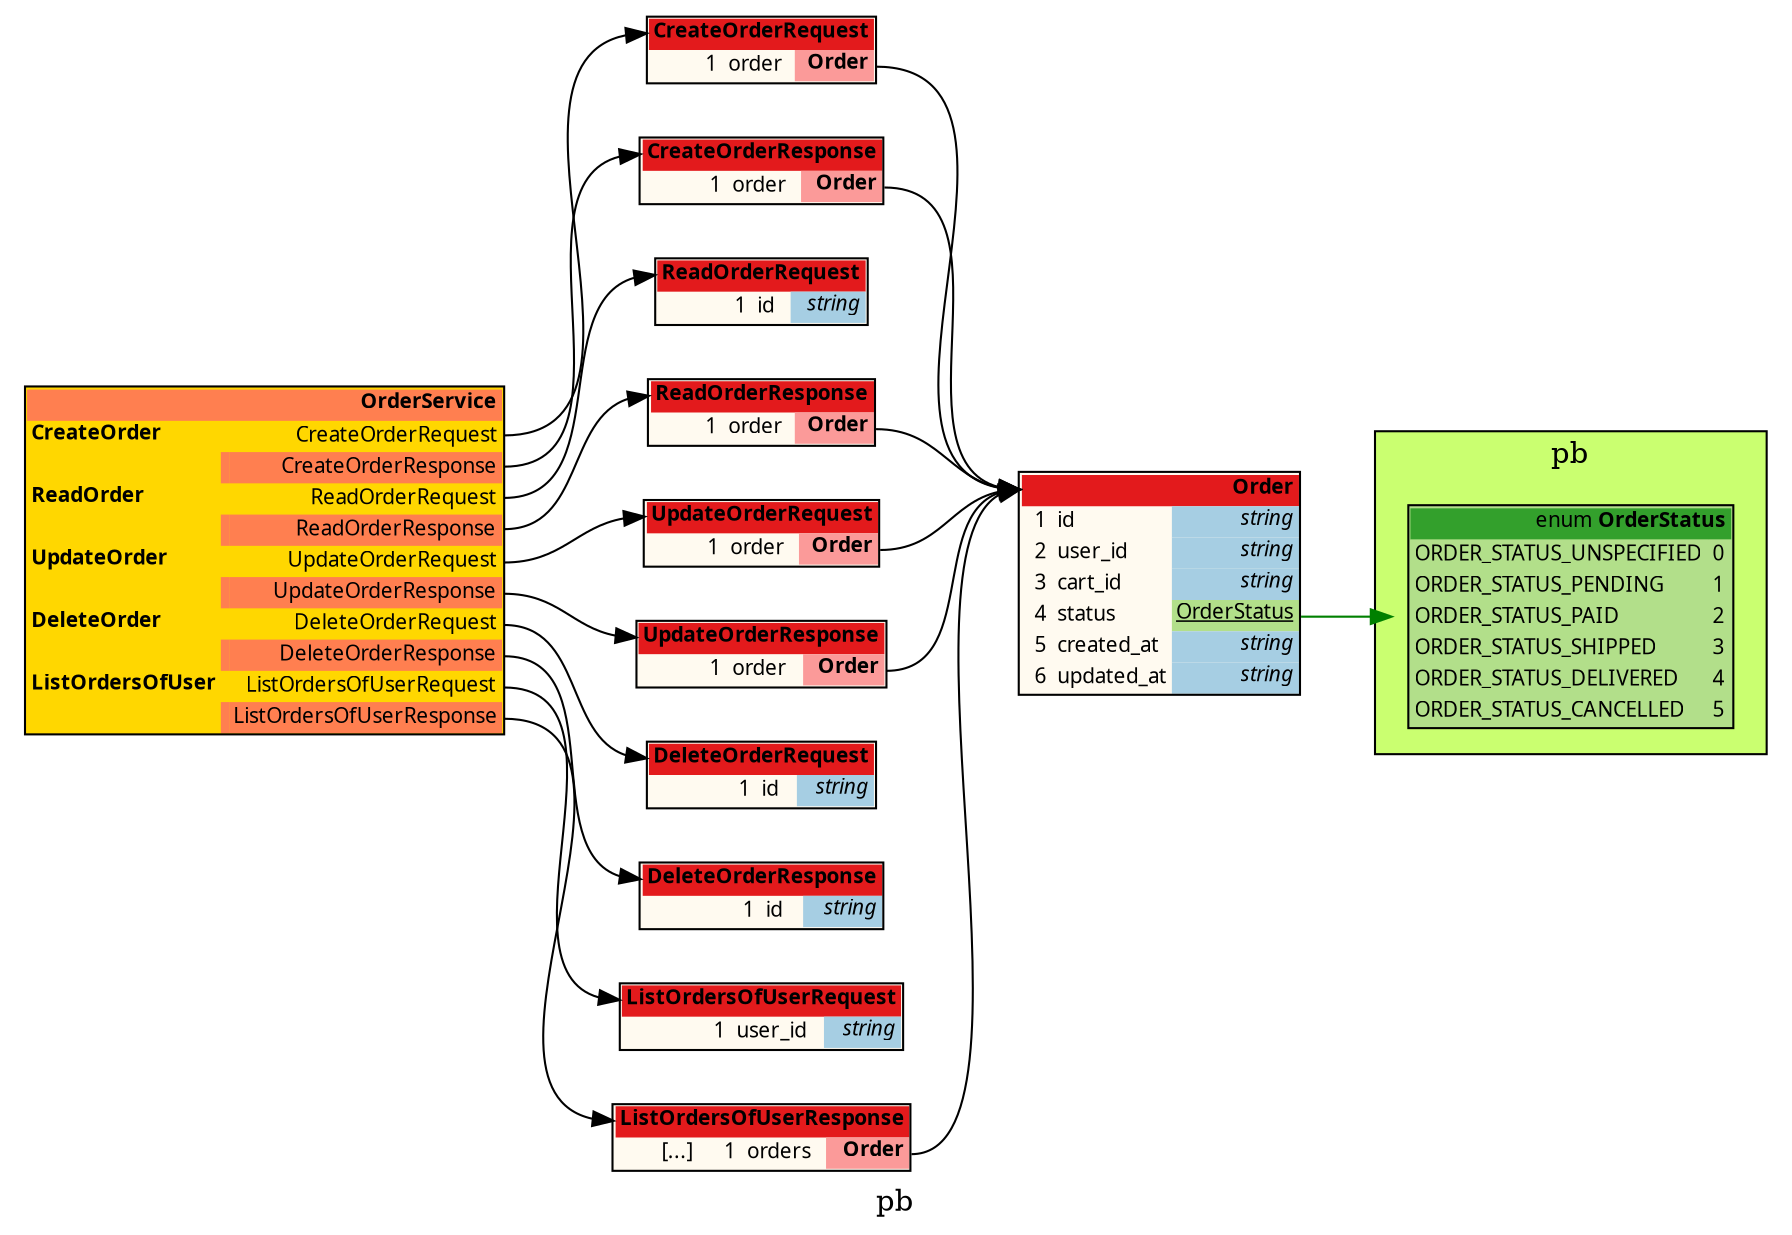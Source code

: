 /*
	do not edit:
	auto-generated by github.com/seamia/protodot
*/
digraph protodot {

	/* package:   pb */
	/* source:    order.proto */
	/* selection:  */

	rankdir=LR;
	label="pb";
	tooltip="pb";
	bgcolor="transparent"

	node [
		shape=plaintext
		fontsize=10
		fontname="Ubuntu"
	];


	/* ------ nodes ------ */
	subgraph cluster_b1fa6f10731c {
		label = "pb"
		tooltip = "pb"
		style = filled;
		fillcolor = "#caff70";
		
		Node_Ja_101	[shape=plaintext tooltip="OrderStatus" label=<<TABLE BORDER="1" CELLBORDER="0" CELLSPACING="0" BGCOLOR="#b2df8a"><TR><TD COLSPAN="2" PORT="header" BGCOLOR="#33a02c" ALIGN="right">enum <b>OrderStatus</b></TD></TR><TR><TD BGCOLOR="#b2df8a" ALIGN="left">ORDER_STATUS_UNSPECIFIED</TD><TD BGCOLOR="#b2df8a" ALIGN="left">0</TD></TR><TR><TD BGCOLOR="#b2df8a" ALIGN="left">ORDER_STATUS_PENDING</TD><TD BGCOLOR="#b2df8a" ALIGN="left">1</TD></TR><TR><TD BGCOLOR="#b2df8a" ALIGN="left">ORDER_STATUS_PAID</TD><TD BGCOLOR="#b2df8a" ALIGN="left">2</TD></TR><TR><TD BGCOLOR="#b2df8a" ALIGN="left">ORDER_STATUS_SHIPPED</TD><TD BGCOLOR="#b2df8a" ALIGN="left">3</TD></TR><TR><TD BGCOLOR="#b2df8a" ALIGN="left">ORDER_STATUS_DELIVERED</TD><TD BGCOLOR="#b2df8a" ALIGN="left">4</TD></TR><TR><TD BGCOLOR="#b2df8a" ALIGN="left">ORDER_STATUS_CANCELLED</TD><TD BGCOLOR="#b2df8a" ALIGN="left">5</TD></TR></TABLE>>];
	}


	/* ------ leaving the root package unwrapped ------ */
	Node_Ja_117	[shape=plaintext tooltip="pb.DeleteOrderResponse" label=<<TABLE BORDER="1" CELLBORDER="0" CELLSPACING="0" BGCOLOR="#fffaf0"><TR><TD COLSPAN="4" PORT="header" BGCOLOR="#e31a1c" ALIGN="right"><b>DeleteOrderResponse</b></TD></TR><TR><TD ALIGN="right"></TD><TD ALIGN="right">1</TD><TD ALIGN="left">id</TD><TD BGCOLOR="#a6cee3" PORT="poid" ALIGN="right" TITLE="string"><i>string</i></TD></TR></TABLE>>];
	
	
	Node_Ja_108	[shape=plaintext tooltip="pb.ListOrdersOfUserRequest" label=<<TABLE BORDER="1" CELLBORDER="0" CELLSPACING="0" BGCOLOR="#fffaf0"><TR><TD COLSPAN="4" PORT="header" BGCOLOR="#e31a1c" ALIGN="right"><b>ListOrdersOfUserRequest</b></TD></TR><TR><TD ALIGN="right"></TD><TD ALIGN="right">1</TD><TD ALIGN="left">user_id</TD><TD BGCOLOR="#a6cee3" PORT="pouser_id" ALIGN="right" TITLE="string"><i>string</i></TD></TR></TABLE>>];
	Node_Ja_113	[shape=plaintext tooltip="pb.ReadOrderResponse" label=<<TABLE BORDER="1" CELLBORDER="0" CELLSPACING="0" BGCOLOR="#fffaf0"><TR><TD COLSPAN="4" PORT="header" BGCOLOR="#e31a1c" ALIGN="right"><b>ReadOrderResponse</b></TD></TR><TR><TD ALIGN="right"></TD><TD ALIGN="right">1</TD><TD ALIGN="left">order</TD><TD BGCOLOR="#fb9a99" PORT="poorder" ALIGN="right"><b>Order</b></TD></TR></TABLE>>];
	Node_Ja_115	[shape=plaintext tooltip="pb.UpdateOrderResponse" label=<<TABLE BORDER="1" CELLBORDER="0" CELLSPACING="0" BGCOLOR="#fffaf0"><TR><TD COLSPAN="4" PORT="header" BGCOLOR="#e31a1c" ALIGN="right"><b>UpdateOrderResponse</b></TD></TR><TR><TD ALIGN="right"></TD><TD ALIGN="right">1</TD><TD ALIGN="left">order</TD><TD BGCOLOR="#fb9a99" PORT="poorder" ALIGN="right"><b>Order</b></TD></TR></TABLE>>];
	
	Node_Ja_110	[shape=plaintext tooltip="pb.CreateOrderRequest" label=<<TABLE BORDER="1" CELLBORDER="0" CELLSPACING="0" BGCOLOR="#fffaf0"><TR><TD COLSPAN="4" PORT="header" BGCOLOR="#e31a1c" ALIGN="right"><b>CreateOrderRequest</b></TD></TR><TR><TD ALIGN="right"></TD><TD ALIGN="right">1</TD><TD ALIGN="left">order</TD><TD BGCOLOR="#fb9a99" PORT="poorder" ALIGN="right"><b>Order</b></TD></TR></TABLE>>];
	Node_Ja_112	[shape=plaintext tooltip="pb.ReadOrderRequest" label=<<TABLE BORDER="1" CELLBORDER="0" CELLSPACING="0" BGCOLOR="#fffaf0"><TR><TD COLSPAN="4" PORT="header" BGCOLOR="#e31a1c" ALIGN="right"><b>ReadOrderRequest</b></TD></TR><TR><TD ALIGN="right"></TD><TD ALIGN="right">1</TD><TD ALIGN="left">id</TD><TD BGCOLOR="#a6cee3" PORT="poid" ALIGN="right" TITLE="string"><i>string</i></TD></TR></TABLE>>];
	Node_Ja_116	[shape=plaintext tooltip="pb.DeleteOrderRequest" label=<<TABLE BORDER="1" CELLBORDER="0" CELLSPACING="0" BGCOLOR="#fffaf0"><TR><TD COLSPAN="4" PORT="header" BGCOLOR="#e31a1c" ALIGN="right"><b>DeleteOrderRequest</b></TD></TR><TR><TD ALIGN="right"></TD><TD ALIGN="right">1</TD><TD ALIGN="left">id</TD><TD BGCOLOR="#a6cee3" PORT="poid" ALIGN="right" TITLE="string"><i>string</i></TD></TR></TABLE>>];
	
	Node_Ja_102	[shape=plaintext tooltip="OrderService" label=<<TABLE BORDER="1" CELLBORDER="0" CELLSPACING="0" BGCOLOR="#ffd700"><TR><TD COLSPAN="3" PORT="header" BGCOLOR="#ff7f50" ALIGN="right"><b>OrderService</b></TD></TR><TR><TD ALIGN="left"><b>CreateOrder</b></TD><TD></TD><TD PORT="poCreateOrder_request" ALIGN="right">CreateOrderRequest</TD></TR><TR style="border-bottom: 1px solid red"><TD></TD><TD BGCOLOR="#ff7f50"></TD><TD PORT="poCreateOrder_response" ALIGN="right" BGCOLOR="#ff7f50">CreateOrderResponse</TD></TR><TR><TD ALIGN="left"><b>ReadOrder</b></TD><TD></TD><TD PORT="poReadOrder_request" ALIGN="right">ReadOrderRequest</TD></TR><TR style="border-bottom: 1px solid red"><TD></TD><TD BGCOLOR="#ff7f50"></TD><TD PORT="poReadOrder_response" ALIGN="right" BGCOLOR="#ff7f50">ReadOrderResponse</TD></TR><TR><TD ALIGN="left"><b>UpdateOrder</b></TD><TD></TD><TD PORT="poUpdateOrder_request" ALIGN="right">UpdateOrderRequest</TD></TR><TR style="border-bottom: 1px solid red"><TD></TD><TD BGCOLOR="#ff7f50"></TD><TD PORT="poUpdateOrder_response" ALIGN="right" BGCOLOR="#ff7f50">UpdateOrderResponse</TD></TR><TR><TD ALIGN="left"><b>DeleteOrder</b></TD><TD></TD><TD PORT="poDeleteOrder_request" ALIGN="right">DeleteOrderRequest</TD></TR><TR style="border-bottom: 1px solid red"><TD></TD><TD BGCOLOR="#ff7f50"></TD><TD PORT="poDeleteOrder_response" ALIGN="right" BGCOLOR="#ff7f50">DeleteOrderResponse</TD></TR><TR><TD ALIGN="left"><b>ListOrdersOfUser</b></TD><TD></TD><TD PORT="poListOrdersOfUser_request" ALIGN="right">ListOrdersOfUserRequest</TD></TR><TR style="border-bottom: 1px solid red"><TD></TD><TD BGCOLOR="#ff7f50"></TD><TD PORT="poListOrdersOfUser_response" ALIGN="right" BGCOLOR="#ff7f50">ListOrdersOfUserResponse</TD></TR></TABLE>>];
	Node_Ja_109	[shape=plaintext tooltip="pb.ListOrdersOfUserResponse" label=<<TABLE BORDER="1" CELLBORDER="0" CELLSPACING="0" BGCOLOR="#fffaf0"><TR><TD COLSPAN="4" PORT="header" BGCOLOR="#e31a1c" ALIGN="right"><b>ListOrdersOfUserResponse</b></TD></TR><TR><TD ALIGN="right">[...]</TD><TD ALIGN="right">1</TD><TD ALIGN="left">orders</TD><TD BGCOLOR="#fb9a99" PORT="poorders" ALIGN="right"><b>Order</b></TD></TR></TABLE>>];
	Node_Ja_114	[shape=plaintext tooltip="pb.UpdateOrderRequest" label=<<TABLE BORDER="1" CELLBORDER="0" CELLSPACING="0" BGCOLOR="#fffaf0"><TR><TD COLSPAN="4" PORT="header" BGCOLOR="#e31a1c" ALIGN="right"><b>UpdateOrderRequest</b></TD></TR><TR><TD ALIGN="right"></TD><TD ALIGN="right">1</TD><TD ALIGN="left">order</TD><TD BGCOLOR="#fb9a99" PORT="poorder" ALIGN="right"><b>Order</b></TD></TR></TABLE>>];
	Node_Ja_100	[shape=plaintext tooltip="pb.Order" label=<<TABLE BORDER="1" CELLBORDER="0" CELLSPACING="0" BGCOLOR="#fffaf0"><TR><TD COLSPAN="4" PORT="header" BGCOLOR="#e31a1c" ALIGN="right"><b>Order</b></TD></TR><TR><TD ALIGN="right"></TD><TD ALIGN="right">1</TD><TD ALIGN="left">id</TD><TD BGCOLOR="#a6cee3" PORT="poid" ALIGN="right" TITLE="string"><i>string</i></TD></TR><TR><TD ALIGN="right"></TD><TD ALIGN="right">2</TD><TD ALIGN="left">user_id</TD><TD BGCOLOR="#a6cee3" PORT="pouser_id" ALIGN="right" TITLE="string"><i>string</i></TD></TR><TR><TD ALIGN="right"></TD><TD ALIGN="right">3</TD><TD ALIGN="left">cart_id</TD><TD BGCOLOR="#a6cee3" PORT="pocart_id" ALIGN="right" TITLE="string"><i>string</i></TD></TR><TR><TD ALIGN="right"></TD><TD ALIGN="right">4</TD><TD ALIGN="left">status</TD><TD BGCOLOR="#b2df8a" PORT="postatus" ALIGN="right"><u>OrderStatus</u></TD></TR><TR><TD ALIGN="right"></TD><TD ALIGN="right">5</TD><TD ALIGN="left">created_at</TD><TD BGCOLOR="#a6cee3" PORT="pocreated_at" ALIGN="right" TITLE="string"><i>string</i></TD></TR><TR><TD ALIGN="right"></TD><TD ALIGN="right">6</TD><TD ALIGN="left">updated_at</TD><TD BGCOLOR="#a6cee3" PORT="poupdated_at" ALIGN="right" TITLE="string"><i>string</i></TD></TR></TABLE>>];
	
	Node_Ja_111	[shape=plaintext tooltip="pb.CreateOrderResponse" label=<<TABLE BORDER="1" CELLBORDER="0" CELLSPACING="0" BGCOLOR="#fffaf0"><TR><TD COLSPAN="4" PORT="header" BGCOLOR="#e31a1c" ALIGN="right"><b>CreateOrderResponse</b></TD></TR><TR><TD ALIGN="right"></TD><TD ALIGN="right">1</TD><TD ALIGN="left">order</TD><TD BGCOLOR="#fb9a99" PORT="poorder" ALIGN="right"><b>Order</b></TD></TR></TABLE>>];

	/* ------ connections ------ */
	Node_Ja_102:poReadOrder_request:e	-> Node_Ja_112:header [color="#000000" tooltip="Ja_102 --> Ja_112"];
	Node_Ja_102:poDeleteOrder_response:e	-> Node_Ja_117:header [color="#000000" tooltip="Ja_102 --> Ja_117"];
	Node_Ja_102:poListOrdersOfUser_response:e	-> Node_Ja_109:header [color="#000000" tooltip="Ja_102 --> Ja_109"];
	Node_Ja_115:poorder:e	-> Node_Ja_100:header [color="#000000" tooltip="Ja_115 --> Ja_100"];
	Node_Ja_100:postatus:e	-> Node_Ja_101 [color="#008000" tooltip="Ja_100 --> Ja_101"];
	Node_Ja_102:poListOrdersOfUser_request:e	-> Node_Ja_108:header [color="#000000" tooltip="Ja_102 --> Ja_108"];
	Node_Ja_102:poReadOrder_response:e	-> Node_Ja_113:header [color="#000000" tooltip="Ja_102 --> Ja_113"];
	Node_Ja_102:poCreateOrder_response:e	-> Node_Ja_111:header [color="#000000" tooltip="Ja_102 --> Ja_111"];
	Node_Ja_102:poUpdateOrder_response:e	-> Node_Ja_115:header [color="#000000" tooltip="Ja_102 --> Ja_115"];
	Node_Ja_102:poDeleteOrder_request:e	-> Node_Ja_116:header [color="#000000" tooltip="Ja_102 --> Ja_116"];
	Node_Ja_111:poorder:e	-> Node_Ja_100:header [color="#000000" tooltip="Ja_111 --> Ja_100"];
	Node_Ja_102:poCreateOrder_request:e	-> Node_Ja_110:header [color="#000000" tooltip="Ja_102 --> Ja_110"];
	Node_Ja_109:poorders:e	-> Node_Ja_100:header [color="#000000" tooltip="Ja_109 --> Ja_100"];
	Node_Ja_110:poorder:e	-> Node_Ja_100:header [color="#000000" tooltip="Ja_110 --> Ja_100"];
	Node_Ja_113:poorder:e	-> Node_Ja_100:header [color="#000000" tooltip="Ja_113 --> Ja_100"];
	Node_Ja_114:poorder:e	-> Node_Ja_100:header [color="#000000" tooltip="Ja_114 --> Ja_100"];
	Node_Ja_102:poUpdateOrder_request:e	-> Node_Ja_114:header [color="#000000" tooltip="Ja_102 --> Ja_114"];

	/* generated by github.com/seamia/protodot on Friday, 29-Apr-22 04:22:52 +07 */
}
